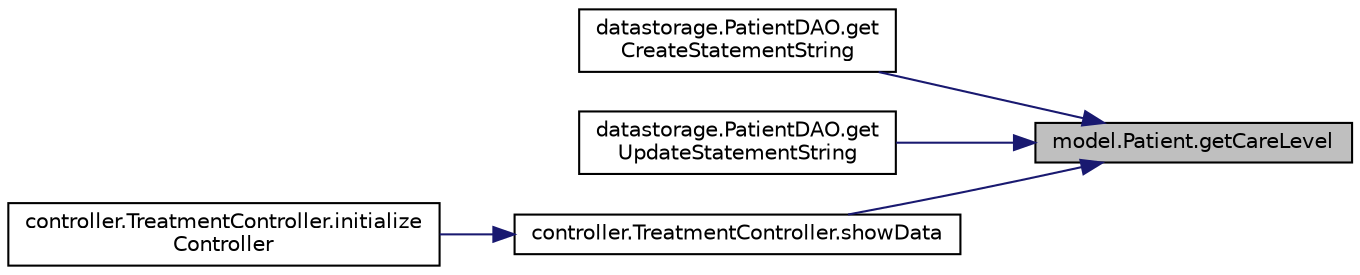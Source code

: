 digraph "model.Patient.getCareLevel"
{
 // LATEX_PDF_SIZE
  edge [fontname="Helvetica",fontsize="10",labelfontname="Helvetica",labelfontsize="10"];
  node [fontname="Helvetica",fontsize="10",shape=record];
  rankdir="RL";
  Node1 [label="model.Patient.getCareLevel",height=0.2,width=0.4,color="black", fillcolor="grey75", style="filled", fontcolor="black",tooltip=" "];
  Node1 -> Node2 [dir="back",color="midnightblue",fontsize="10",style="solid",fontname="Helvetica"];
  Node2 [label="datastorage.PatientDAO.get\lCreateStatementString",height=0.2,width=0.4,color="black", fillcolor="white", style="filled",URL="$classdatastorage_1_1_patient_d_a_o.html#aefd80505217647041f73e97d3954a449",tooltip=" "];
  Node1 -> Node3 [dir="back",color="midnightblue",fontsize="10",style="solid",fontname="Helvetica"];
  Node3 [label="datastorage.PatientDAO.get\lUpdateStatementString",height=0.2,width=0.4,color="black", fillcolor="white", style="filled",URL="$classdatastorage_1_1_patient_d_a_o.html#ad1c346493af83f65b8b5b5198f9c7e55",tooltip=" "];
  Node1 -> Node4 [dir="back",color="midnightblue",fontsize="10",style="solid",fontname="Helvetica"];
  Node4 [label="controller.TreatmentController.showData",height=0.2,width=0.4,color="black", fillcolor="white", style="filled",URL="$classcontroller_1_1_treatment_controller.html#a8c1d89f665772981480a87c475591426",tooltip=" "];
  Node4 -> Node5 [dir="back",color="midnightblue",fontsize="10",style="solid",fontname="Helvetica"];
  Node5 [label="controller.TreatmentController.initialize\lController",height=0.2,width=0.4,color="black", fillcolor="white", style="filled",URL="$classcontroller_1_1_treatment_controller.html#a14be0c5a3f94f6cbdf40a69a4f06d62a",tooltip=" "];
}
